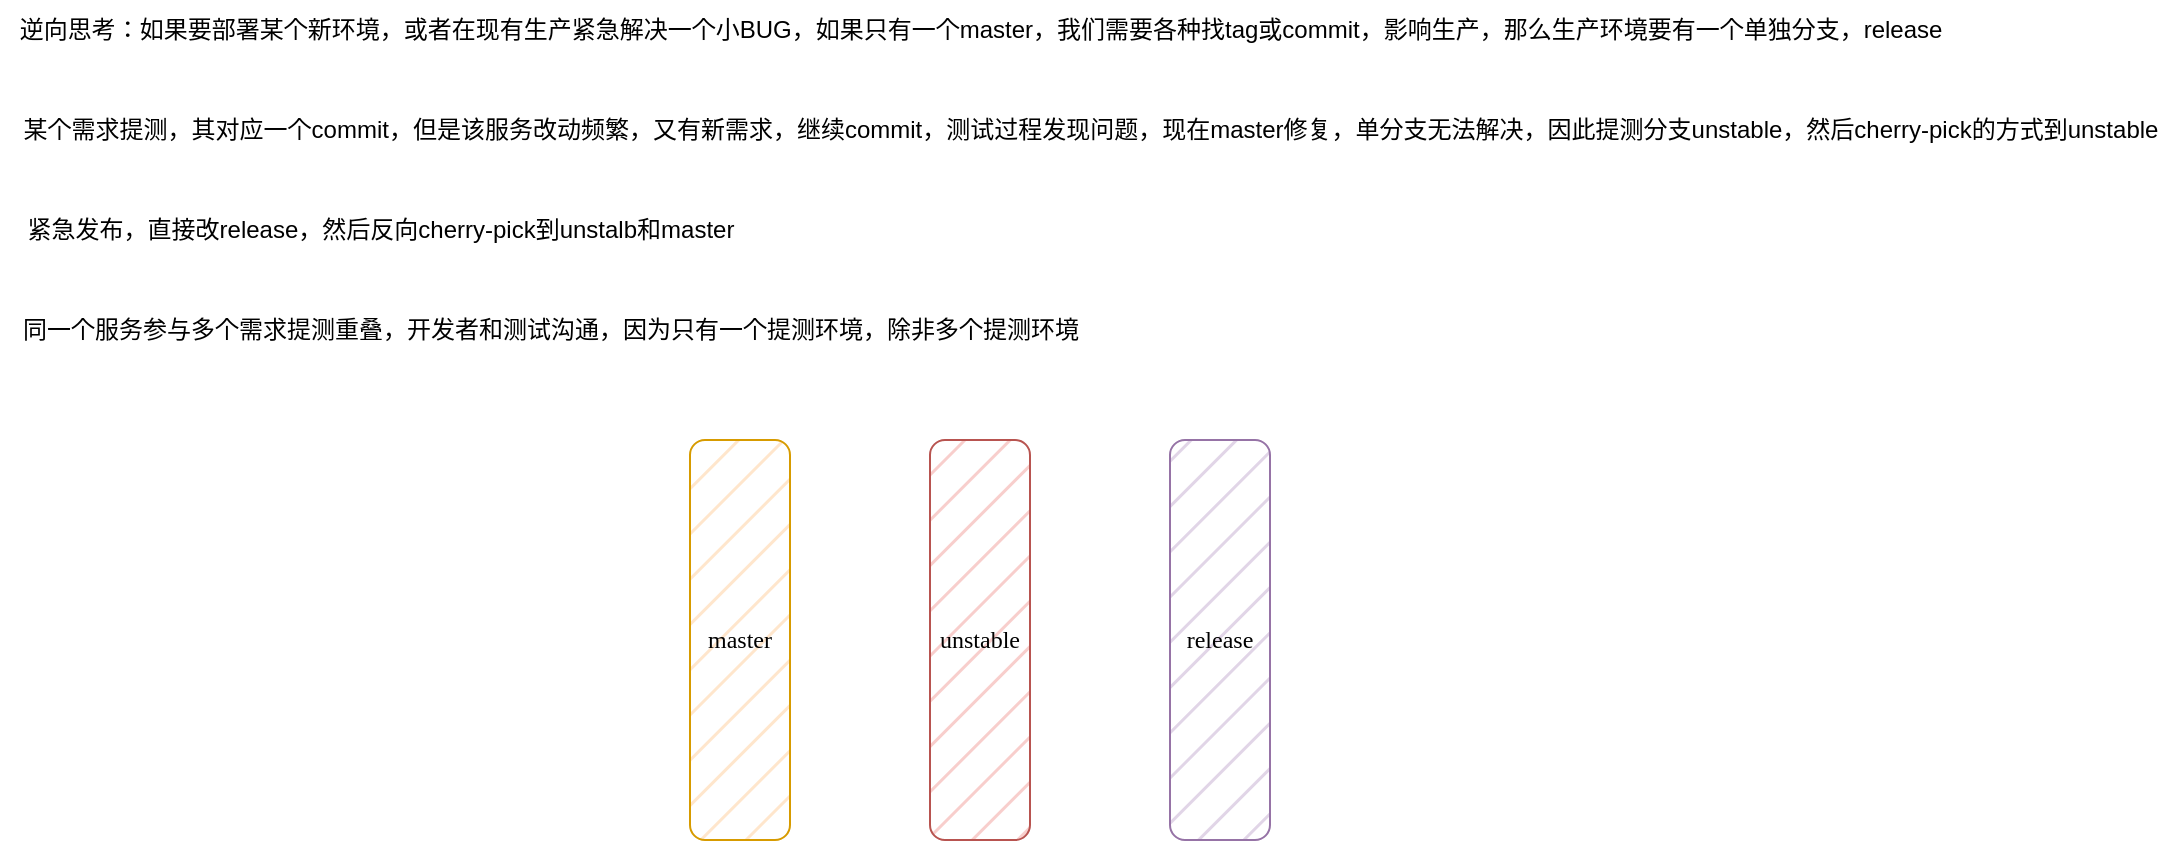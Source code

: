 <mxfile version="24.7.5">
  <diagram name="第 1 页" id="PswtIXLjGlU0Myjr46Bc">
    <mxGraphModel dx="1306" dy="730" grid="1" gridSize="10" guides="1" tooltips="1" connect="1" arrows="1" fold="1" page="1" pageScale="1" pageWidth="827" pageHeight="1169" math="0" shadow="0">
      <root>
        <mxCell id="0" />
        <mxCell id="1" parent="0" />
        <mxCell id="wxgzWujj8RXNi9KZquP8-2" value="逆向思考：如果要部署某个新环境，或者在现有生产紧急解决一个小BUG，如果只有一个master，我们需要各种找tag或commit，影响生产，那么生产环境要有一个单独分支，release" style="text;html=1;align=center;verticalAlign=middle;resizable=0;points=[];autosize=1;strokeColor=none;fillColor=none;" parent="1" vertex="1">
          <mxGeometry x="30" y="50" width="980" height="30" as="geometry" />
        </mxCell>
        <mxCell id="wxgzWujj8RXNi9KZquP8-3" value="某个需求提测，其对应一个commit，但是该服务改动频繁，又有新需求，继续commit，测试过程发现问题，现在master修复，单分支无法解决，因此提测分支unstable，然后cherry-pick的方式到unstable" style="text;html=1;align=center;verticalAlign=middle;resizable=0;points=[];autosize=1;strokeColor=none;fillColor=none;" parent="1" vertex="1">
          <mxGeometry x="30" y="100" width="1090" height="30" as="geometry" />
        </mxCell>
        <mxCell id="wxgzWujj8RXNi9KZquP8-4" value="紧急发布，直接改release，然后反向cherry-pick到unstalb和master" style="text;html=1;align=center;verticalAlign=middle;resizable=0;points=[];autosize=1;strokeColor=none;fillColor=none;" parent="1" vertex="1">
          <mxGeometry x="30" y="150" width="380" height="30" as="geometry" />
        </mxCell>
        <mxCell id="wxgzWujj8RXNi9KZquP8-5" value="&lt;font face=&quot;Comic Sans MS&quot;&gt;master&lt;/font&gt;" style="rounded=1;whiteSpace=wrap;html=1;fillStyle=hatch;fillColor=#ffe6cc;strokeColor=#d79b00;" parent="1" vertex="1">
          <mxGeometry x="375" y="270" width="50" height="200" as="geometry" />
        </mxCell>
        <mxCell id="wxgzWujj8RXNi9KZquP8-6" value="&lt;font face=&quot;Comic Sans MS&quot;&gt;unstable&lt;/font&gt;" style="rounded=1;whiteSpace=wrap;html=1;fillStyle=hatch;fillColor=#f8cecc;strokeColor=#b85450;" parent="1" vertex="1">
          <mxGeometry x="495" y="270" width="50" height="200" as="geometry" />
        </mxCell>
        <mxCell id="wxgzWujj8RXNi9KZquP8-7" value="&lt;font face=&quot;Comic Sans MS&quot;&gt;release&lt;/font&gt;" style="rounded=1;whiteSpace=wrap;html=1;fillStyle=hatch;fillColor=#e1d5e7;strokeColor=#9673a6;" parent="1" vertex="1">
          <mxGeometry x="615" y="270" width="50" height="200" as="geometry" />
        </mxCell>
        <mxCell id="wxgzWujj8RXNi9KZquP8-8" value="同一个服务参与多个需求提测重叠，开发者和测试沟通，因为只有一个提测环境，除非多个提测环境" style="text;html=1;align=center;verticalAlign=middle;resizable=0;points=[];autosize=1;strokeColor=none;fillColor=none;" parent="1" vertex="1">
          <mxGeometry x="30" y="200" width="550" height="30" as="geometry" />
        </mxCell>
      </root>
    </mxGraphModel>
  </diagram>
</mxfile>
